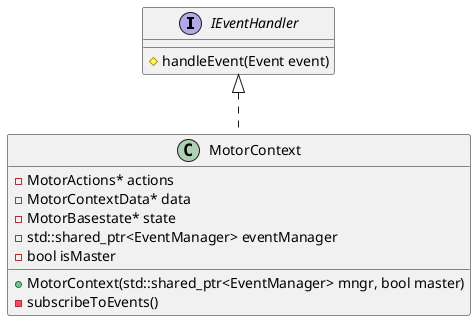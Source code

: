 @startuml
interface IEventHandler {
  #handleEvent(Event event)
}

class MotorContext {
  -MotorActions* actions
	-MotorContextData* data
	-MotorBasestate* state
	-std::shared_ptr<EventManager> eventManager
	-bool isMaster
  +MotorContext(std::shared_ptr<EventManager> mngr, bool master)
	-subscribeToEvents()
}

IEventHandler <|.. MotorContext

@enduml